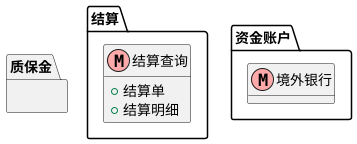 @startuml

!define module(x) class x << (M,#FFAAAA) >>
!define primary_key(x) <u>x</u>
hide methods
hide stereotypes

package 结算 {
  module(结算查询){
    + 结算单
    + 结算明细
  }
}

package 资金账户 {
  module(境外银行){
  }
}

package 质保金 {
}

@enduml